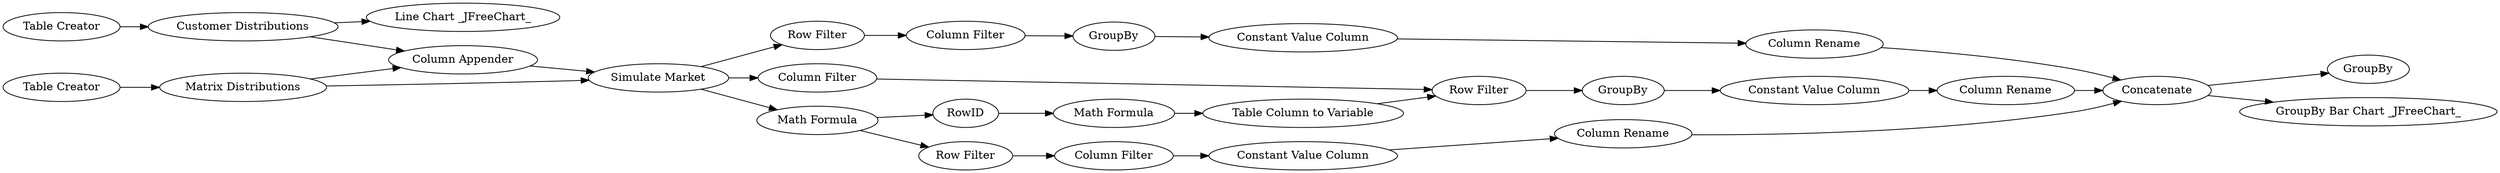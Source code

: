 digraph {
	46 -> 51
	53 -> 54
	39 -> 40
	40 -> 66
	40 -> 41
	37 -> 66
	67 -> 65
	49 -> 55
	56 -> 62
	43 -> 45
	45 -> 48
	54 -> 60
	66 -> 43
	37 -> 43
	51 -> 70
	59 -> 67
	61 -> 63
	50 -> 49
	43 -> 50
	62 -> 64
	67 -> 69
	52 -> 53
	43 -> 52
	63 -> 67
	52 -> 46
	48 -> 56
	35 -> 37
	64 -> 67
	55 -> 61
	70 -> 49
	60 -> 59
	55 [label=GroupBy]
	39 [label="Table Creator"]
	64 [label="Column Rename"]
	49 [label="Row Filter"]
	41 [label="Line Chart _JFreeChart_"]
	51 [label="Math Formula"]
	56 [label=GroupBy]
	54 [label="Column Filter"]
	59 [label="Column Rename"]
	48 [label="Column Filter"]
	50 [label="Column Filter"]
	53 [label="Row Filter"]
	67 [label=Concatenate]
	61 [label="Constant Value Column"]
	63 [label="Column Rename"]
	37 [label="Matrix Distributions"]
	60 [label="Constant Value Column"]
	43 [label="Simulate Market"]
	35 [label="Table Creator"]
	66 [label="Column Appender"]
	62 [label="Constant Value Column"]
	70 [label="Table Column to Variable"]
	65 [label=GroupBy]
	69 [label="GroupBy Bar Chart _JFreeChart_"]
	46 [label=RowID]
	40 [label="Customer Distributions"]
	52 [label="Math Formula"]
	45 [label="Row Filter"]
	rankdir=LR
}
